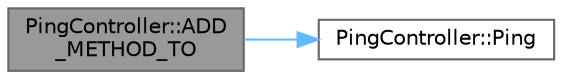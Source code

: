 digraph "PingController::ADD_METHOD_TO"
{
 // LATEX_PDF_SIZE
  bgcolor="transparent";
  edge [fontname=Helvetica,fontsize=10,labelfontname=Helvetica,labelfontsize=10];
  node [fontname=Helvetica,fontsize=10,shape=box,height=0.2,width=0.4];
  rankdir="LR";
  Node1 [id="Node000001",label="PingController::ADD\l_METHOD_TO",height=0.2,width=0.4,color="gray40", fillcolor="grey60", style="filled", fontcolor="black",tooltip="Макрос для определения списка HTTP-методов, обрабатываемых контроллером."];
  Node1 -> Node2 [id="edge1_Node000001_Node000002",color="steelblue1",style="solid",tooltip=" "];
  Node2 [id="Node000002",label="PingController::Ping",height=0.2,width=0.4,color="grey40", fillcolor="white", style="filled",URL="$class_ping_controller.html#adb5b7e1f65586722d8e5a4eefc15ebff",tooltip="Обрабатывает запрос Ping и отправляет ответ об успехе."];
}
